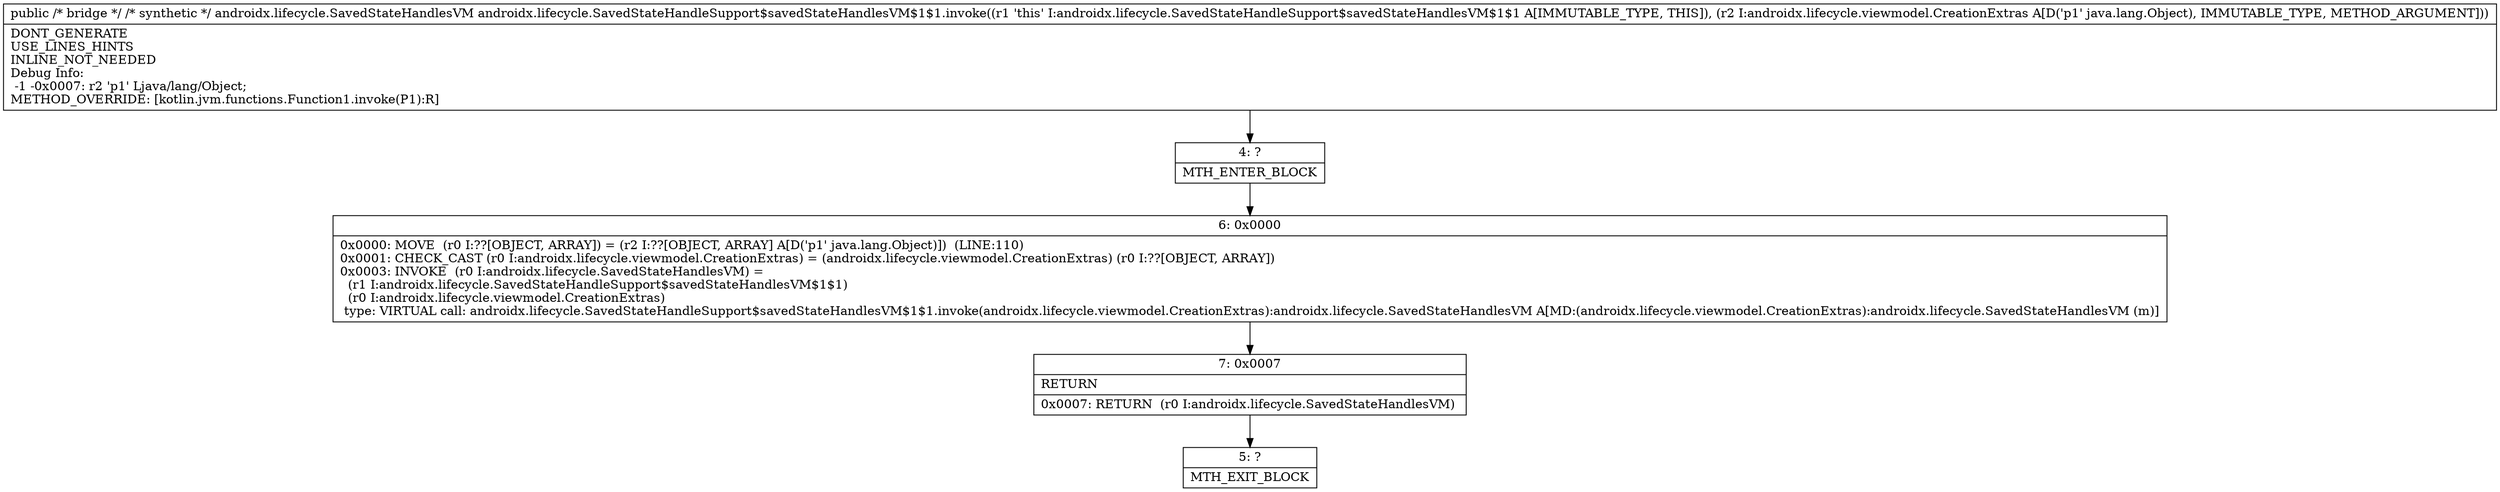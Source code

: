 digraph "CFG forandroidx.lifecycle.SavedStateHandleSupport$savedStateHandlesVM$1$1.invoke(Ljava\/lang\/Object;)Ljava\/lang\/Object;" {
Node_4 [shape=record,label="{4\:\ ?|MTH_ENTER_BLOCK\l}"];
Node_6 [shape=record,label="{6\:\ 0x0000|0x0000: MOVE  (r0 I:??[OBJECT, ARRAY]) = (r2 I:??[OBJECT, ARRAY] A[D('p1' java.lang.Object)])  (LINE:110)\l0x0001: CHECK_CAST (r0 I:androidx.lifecycle.viewmodel.CreationExtras) = (androidx.lifecycle.viewmodel.CreationExtras) (r0 I:??[OBJECT, ARRAY]) \l0x0003: INVOKE  (r0 I:androidx.lifecycle.SavedStateHandlesVM) = \l  (r1 I:androidx.lifecycle.SavedStateHandleSupport$savedStateHandlesVM$1$1)\l  (r0 I:androidx.lifecycle.viewmodel.CreationExtras)\l type: VIRTUAL call: androidx.lifecycle.SavedStateHandleSupport$savedStateHandlesVM$1$1.invoke(androidx.lifecycle.viewmodel.CreationExtras):androidx.lifecycle.SavedStateHandlesVM A[MD:(androidx.lifecycle.viewmodel.CreationExtras):androidx.lifecycle.SavedStateHandlesVM (m)]\l}"];
Node_7 [shape=record,label="{7\:\ 0x0007|RETURN\l|0x0007: RETURN  (r0 I:androidx.lifecycle.SavedStateHandlesVM) \l}"];
Node_5 [shape=record,label="{5\:\ ?|MTH_EXIT_BLOCK\l}"];
MethodNode[shape=record,label="{public \/* bridge *\/ \/* synthetic *\/ androidx.lifecycle.SavedStateHandlesVM androidx.lifecycle.SavedStateHandleSupport$savedStateHandlesVM$1$1.invoke((r1 'this' I:androidx.lifecycle.SavedStateHandleSupport$savedStateHandlesVM$1$1 A[IMMUTABLE_TYPE, THIS]), (r2 I:androidx.lifecycle.viewmodel.CreationExtras A[D('p1' java.lang.Object), IMMUTABLE_TYPE, METHOD_ARGUMENT]))  | DONT_GENERATE\lUSE_LINES_HINTS\lINLINE_NOT_NEEDED\lDebug Info:\l  \-1 \-0x0007: r2 'p1' Ljava\/lang\/Object;\lMETHOD_OVERRIDE: [kotlin.jvm.functions.Function1.invoke(P1):R]\l}"];
MethodNode -> Node_4;Node_4 -> Node_6;
Node_6 -> Node_7;
Node_7 -> Node_5;
}

